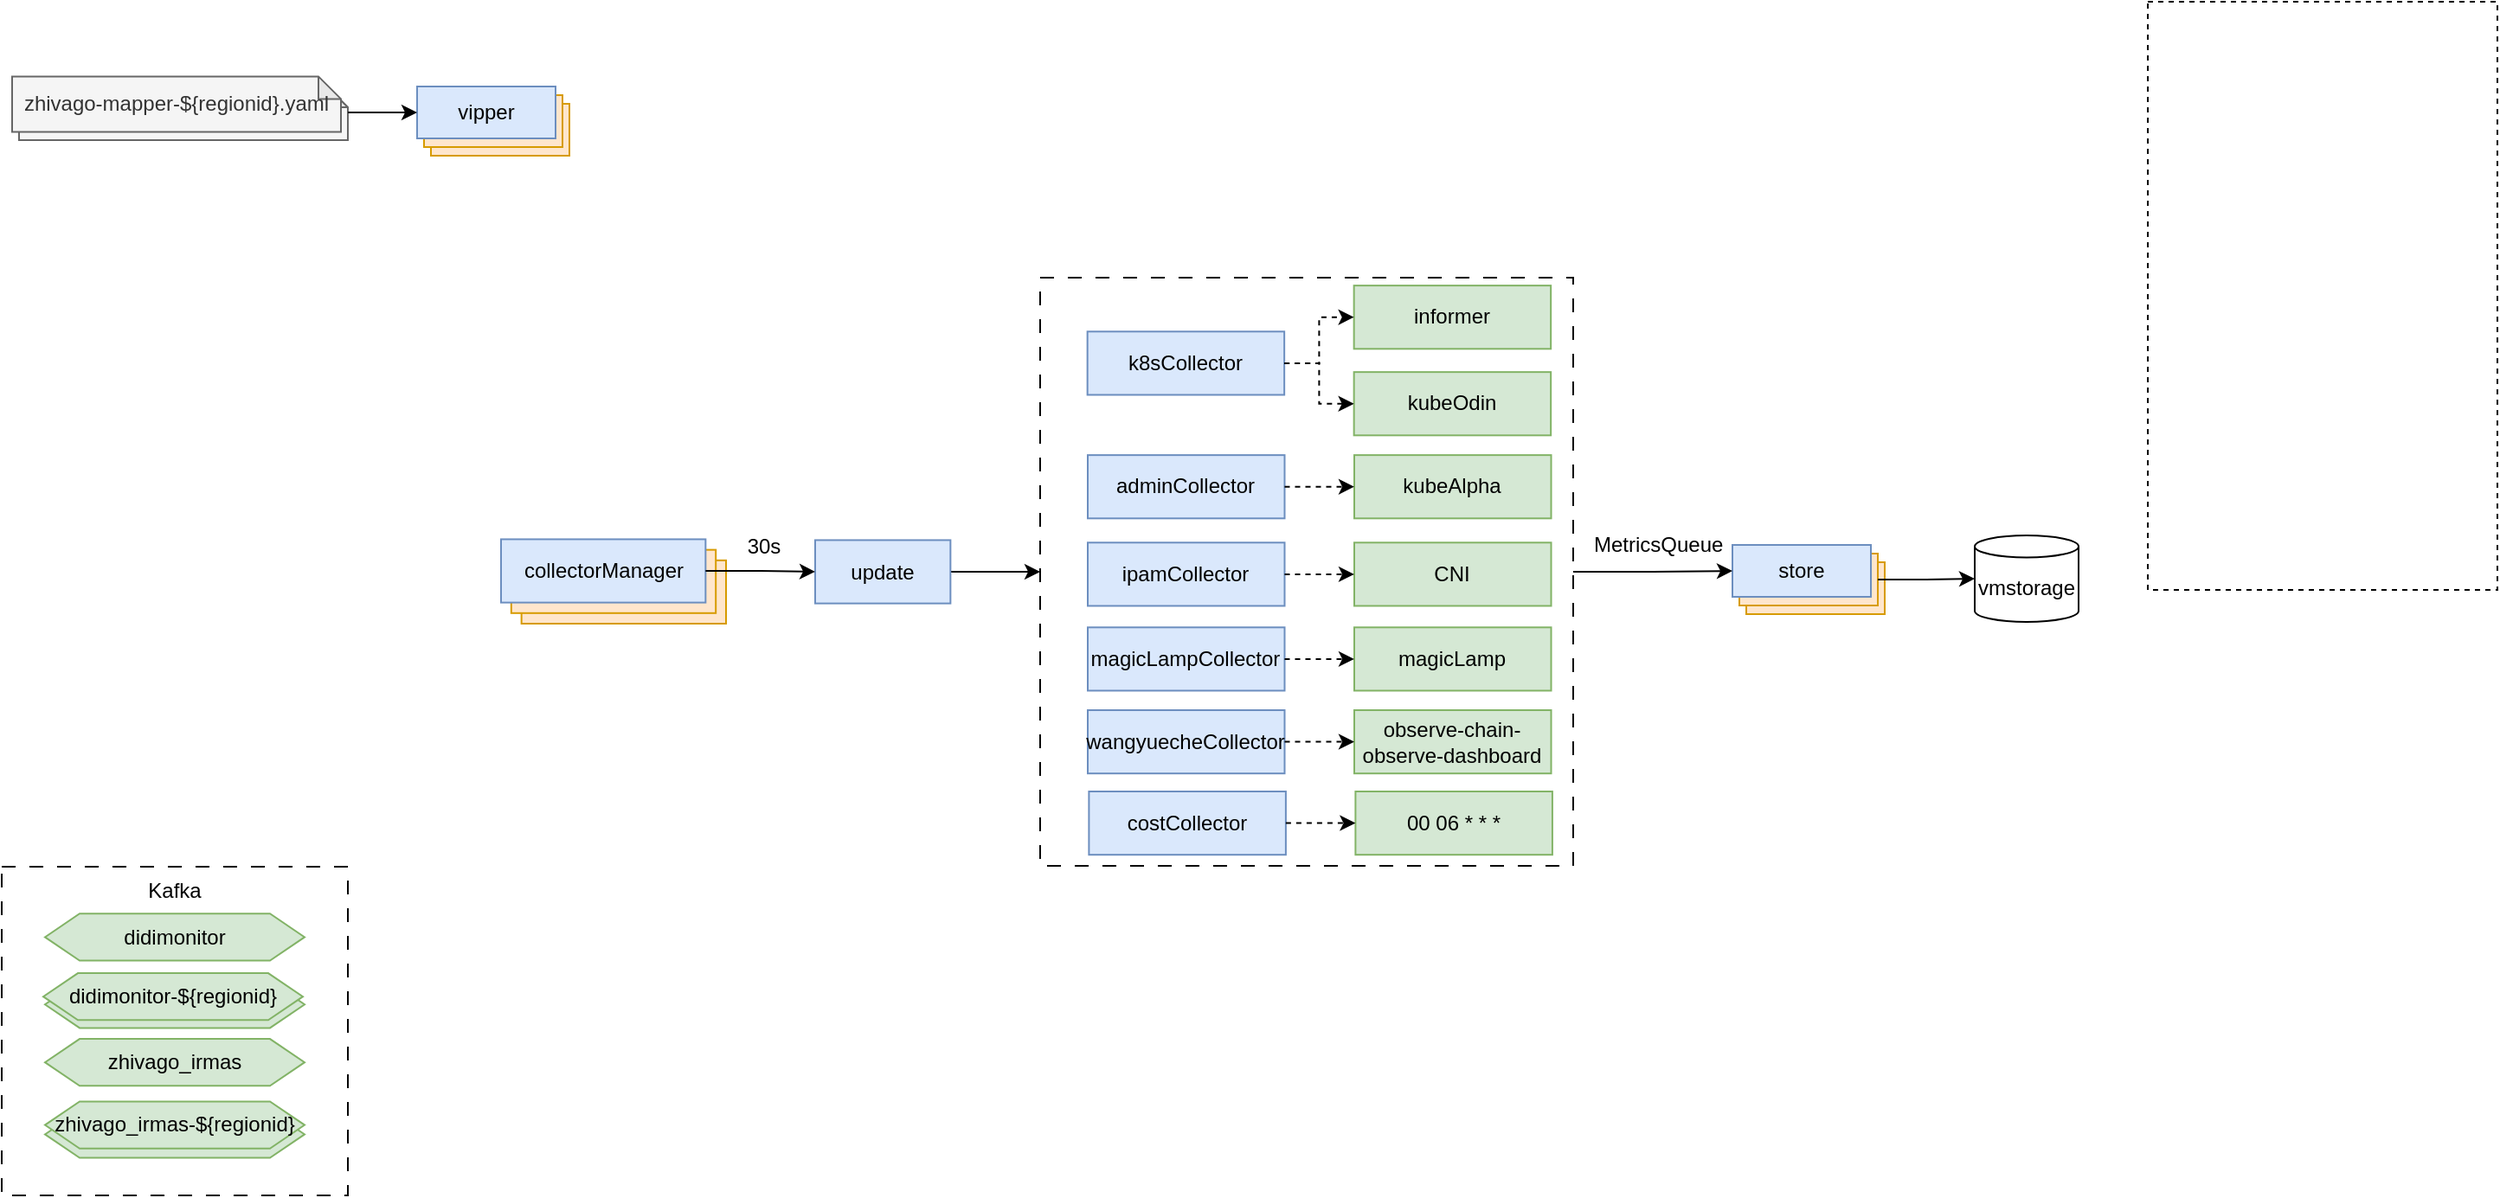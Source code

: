 <mxfile version="22.0.6" type="github">
  <diagram name="第 1 页" id="RtVHch0WJ_2LDpSuCrDi">
    <mxGraphModel dx="1067" dy="568" grid="1" gridSize="10" guides="1" tooltips="1" connect="1" arrows="1" fold="1" page="1" pageScale="1" pageWidth="827" pageHeight="1169" math="0" shadow="0">
      <root>
        <mxCell id="0" />
        <mxCell id="1" parent="0" />
        <mxCell id="N18l0JLpeIEEWhaoZLQ6-30" value="" style="rounded=0;whiteSpace=wrap;html=1;dashed=1;" parent="1" vertex="1">
          <mxGeometry x="1300" y="400" width="202" height="340" as="geometry" />
        </mxCell>
        <mxCell id="N18l0JLpeIEEWhaoZLQ6-5" value="vmstorage" style="shape=cylinder3;whiteSpace=wrap;html=1;boundedLbl=1;backgroundOutline=1;size=6.37;" parent="1" vertex="1">
          <mxGeometry x="1200" y="708.5" width="60" height="50" as="geometry" />
        </mxCell>
        <mxCell id="N18l0JLpeIEEWhaoZLQ6-27" value="" style="group" parent="1" vertex="1" connectable="0">
          <mxGeometry x="60" y="900" width="200" height="190" as="geometry" />
        </mxCell>
        <mxCell id="N18l0JLpeIEEWhaoZLQ6-9" value="" style="rounded=0;whiteSpace=wrap;html=1;dashed=1;dashPattern=8 8;" parent="N18l0JLpeIEEWhaoZLQ6-27" vertex="1">
          <mxGeometry width="200" height="190" as="geometry" />
        </mxCell>
        <mxCell id="N18l0JLpeIEEWhaoZLQ6-13" value="didimonitor" style="shape=hexagon;perimeter=hexagonPerimeter2;whiteSpace=wrap;html=1;fixedSize=1;fillColor=#d5e8d4;strokeColor=#82b366;" parent="N18l0JLpeIEEWhaoZLQ6-27" vertex="1">
          <mxGeometry x="25" y="27.143" width="150" height="27.143" as="geometry" />
        </mxCell>
        <mxCell id="N18l0JLpeIEEWhaoZLQ6-14" value="zhivago_irmas" style="shape=hexagon;perimeter=hexagonPerimeter2;whiteSpace=wrap;html=1;fixedSize=1;fillColor=#d5e8d4;strokeColor=#82b366;" parent="N18l0JLpeIEEWhaoZLQ6-27" vertex="1">
          <mxGeometry x="25" y="99.524" width="150" height="27.143" as="geometry" />
        </mxCell>
        <mxCell id="N18l0JLpeIEEWhaoZLQ6-24" value="" style="group" parent="N18l0JLpeIEEWhaoZLQ6-27" vertex="1" connectable="0">
          <mxGeometry x="25" y="63.333" width="150" height="36.19" as="geometry" />
        </mxCell>
        <mxCell id="N18l0JLpeIEEWhaoZLQ6-25" style="edgeStyle=orthogonalEdgeStyle;rounded=0;orthogonalLoop=1;jettySize=auto;html=1;exitX=1;exitY=0.75;exitDx=0;exitDy=0;entryX=1;entryY=0.25;entryDx=0;entryDy=0;" parent="N18l0JLpeIEEWhaoZLQ6-24" source="N18l0JLpeIEEWhaoZLQ6-21" target="N18l0JLpeIEEWhaoZLQ6-22" edge="1">
          <mxGeometry relative="1" as="geometry" />
        </mxCell>
        <mxCell id="N18l0JLpeIEEWhaoZLQ6-21" value="" style="shape=hexagon;perimeter=hexagonPerimeter2;whiteSpace=wrap;html=1;fixedSize=1;fillColor=#d5e8d4;strokeColor=#82b366;" parent="N18l0JLpeIEEWhaoZLQ6-24" vertex="1">
          <mxGeometry y="2.714" width="150" height="27.143" as="geometry" />
        </mxCell>
        <mxCell id="N18l0JLpeIEEWhaoZLQ6-22" value="didimonitor-${regionid}" style="shape=hexagon;perimeter=hexagonPerimeter2;whiteSpace=wrap;html=1;fixedSize=1;fillColor=#d5e8d4;strokeColor=#82b366;" parent="N18l0JLpeIEEWhaoZLQ6-24" vertex="1">
          <mxGeometry x="-1" y="-1.81" width="150" height="27.143" as="geometry" />
        </mxCell>
        <mxCell id="N18l0JLpeIEEWhaoZLQ6-26" value="Kafka" style="text;html=1;strokeColor=none;fillColor=none;align=center;verticalAlign=middle;whiteSpace=wrap;rounded=0;" parent="N18l0JLpeIEEWhaoZLQ6-27" vertex="1">
          <mxGeometry x="70" width="60" height="27.143" as="geometry" />
        </mxCell>
        <mxCell id="N18l0JLpeIEEWhaoZLQ6-18" value="" style="group" parent="N18l0JLpeIEEWhaoZLQ6-27" vertex="1" connectable="0">
          <mxGeometry x="25" y="135.714" width="150" height="36.19" as="geometry" />
        </mxCell>
        <mxCell id="N18l0JLpeIEEWhaoZLQ6-17" value="" style="shape=hexagon;perimeter=hexagonPerimeter2;whiteSpace=wrap;html=1;fixedSize=1;fillColor=#d5e8d4;strokeColor=#82b366;" parent="N18l0JLpeIEEWhaoZLQ6-18" vertex="1">
          <mxGeometry y="5.429" width="150" height="27.143" as="geometry" />
        </mxCell>
        <mxCell id="N18l0JLpeIEEWhaoZLQ6-16" value="zhivago_irmas-${regionid}" style="shape=hexagon;perimeter=hexagonPerimeter2;whiteSpace=wrap;html=1;fixedSize=1;fillColor=#d5e8d4;strokeColor=#82b366;" parent="N18l0JLpeIEEWhaoZLQ6-18" vertex="1">
          <mxGeometry width="150" height="27.143" as="geometry" />
        </mxCell>
        <mxCell id="N18l0JLpeIEEWhaoZLQ6-29" value="" style="group" parent="1" vertex="1" connectable="0">
          <mxGeometry x="60" y="440" width="200" height="40" as="geometry" />
        </mxCell>
        <mxCell id="N18l0JLpeIEEWhaoZLQ6-28" value="" style="shape=note;whiteSpace=wrap;html=1;backgroundOutline=1;darkOpacity=0.05;size=13;fillColor=#f5f5f5;fontColor=#333333;strokeColor=#666666;" parent="N18l0JLpeIEEWhaoZLQ6-29" vertex="1">
          <mxGeometry x="10" y="8" width="190" height="32" as="geometry" />
        </mxCell>
        <mxCell id="N18l0JLpeIEEWhaoZLQ6-1" value="zhivago-mapper-${regionid}.yaml" style="shape=note;whiteSpace=wrap;html=1;backgroundOutline=1;darkOpacity=0.05;size=13;fillColor=#f5f5f5;fontColor=#333333;strokeColor=#666666;" parent="N18l0JLpeIEEWhaoZLQ6-29" vertex="1">
          <mxGeometry x="6" y="3.2" width="190" height="32" as="geometry" />
        </mxCell>
        <mxCell id="N18l0JLpeIEEWhaoZLQ6-35" value="" style="group" parent="1" vertex="1" connectable="0">
          <mxGeometry x="300" y="448" width="88" height="41" as="geometry" />
        </mxCell>
        <mxCell id="N18l0JLpeIEEWhaoZLQ6-34" value="" style="rounded=0;whiteSpace=wrap;html=1;fillColor=#ffe6cc;strokeColor=#d79b00;" parent="N18l0JLpeIEEWhaoZLQ6-35" vertex="1">
          <mxGeometry x="8" y="11" width="80" height="30" as="geometry" />
        </mxCell>
        <mxCell id="N18l0JLpeIEEWhaoZLQ6-31" value="" style="rounded=0;whiteSpace=wrap;html=1;fillColor=#ffe6cc;strokeColor=#d79b00;" parent="N18l0JLpeIEEWhaoZLQ6-35" vertex="1">
          <mxGeometry x="4" y="6" width="80" height="30" as="geometry" />
        </mxCell>
        <mxCell id="N18l0JLpeIEEWhaoZLQ6-33" value="vipper" style="rounded=0;whiteSpace=wrap;html=1;fillColor=#dae8fc;strokeColor=#6c8ebf;" parent="N18l0JLpeIEEWhaoZLQ6-35" vertex="1">
          <mxGeometry y="1" width="80" height="30" as="geometry" />
        </mxCell>
        <mxCell id="N18l0JLpeIEEWhaoZLQ6-37" value="" style="edgeStyle=orthogonalEdgeStyle;rounded=0;orthogonalLoop=1;jettySize=auto;html=1;" parent="1" source="N18l0JLpeIEEWhaoZLQ6-28" target="N18l0JLpeIEEWhaoZLQ6-33" edge="1">
          <mxGeometry relative="1" as="geometry" />
        </mxCell>
        <mxCell id="N18l0JLpeIEEWhaoZLQ6-38" value="" style="group" parent="1" vertex="1" connectable="0">
          <mxGeometry x="1060" y="713" width="88" height="41" as="geometry" />
        </mxCell>
        <mxCell id="N18l0JLpeIEEWhaoZLQ6-39" value="" style="rounded=0;whiteSpace=wrap;html=1;fillColor=#ffe6cc;strokeColor=#d79b00;" parent="N18l0JLpeIEEWhaoZLQ6-38" vertex="1">
          <mxGeometry x="8" y="11" width="80" height="30" as="geometry" />
        </mxCell>
        <mxCell id="N18l0JLpeIEEWhaoZLQ6-40" value="" style="rounded=0;whiteSpace=wrap;html=1;fillColor=#ffe6cc;strokeColor=#d79b00;" parent="N18l0JLpeIEEWhaoZLQ6-38" vertex="1">
          <mxGeometry x="4" y="6" width="80" height="30" as="geometry" />
        </mxCell>
        <mxCell id="N18l0JLpeIEEWhaoZLQ6-41" value="store" style="rounded=0;whiteSpace=wrap;html=1;fillColor=#dae8fc;strokeColor=#6c8ebf;" parent="N18l0JLpeIEEWhaoZLQ6-38" vertex="1">
          <mxGeometry y="1" width="80" height="30" as="geometry" />
        </mxCell>
        <mxCell id="N18l0JLpeIEEWhaoZLQ6-47" value="" style="group" parent="1" vertex="1" connectable="0">
          <mxGeometry x="348.5" y="709.5" width="130" height="50" as="geometry" />
        </mxCell>
        <mxCell id="N18l0JLpeIEEWhaoZLQ6-48" value="" style="rounded=0;whiteSpace=wrap;html=1;fillColor=#ffe6cc;strokeColor=#d79b00;" parent="N18l0JLpeIEEWhaoZLQ6-47" vertex="1">
          <mxGeometry x="11.818" y="13.415" width="118.182" height="36.585" as="geometry" />
        </mxCell>
        <mxCell id="N18l0JLpeIEEWhaoZLQ6-49" value="" style="rounded=0;whiteSpace=wrap;html=1;fillColor=#ffe6cc;strokeColor=#d79b00;" parent="N18l0JLpeIEEWhaoZLQ6-47" vertex="1">
          <mxGeometry x="5.909" y="7.317" width="118.182" height="36.585" as="geometry" />
        </mxCell>
        <mxCell id="N18l0JLpeIEEWhaoZLQ6-50" value="collectorManager" style="rounded=0;whiteSpace=wrap;html=1;fillColor=#dae8fc;strokeColor=#6c8ebf;" parent="N18l0JLpeIEEWhaoZLQ6-47" vertex="1">
          <mxGeometry y="1.22" width="118.182" height="36.585" as="geometry" />
        </mxCell>
        <mxCell id="Q-EmsXyDte5ziLkgpbg_-15" value="" style="edgeStyle=orthogonalEdgeStyle;rounded=0;orthogonalLoop=1;jettySize=auto;html=1;entryX=0;entryY=0.5;entryDx=0;entryDy=0;" edge="1" parent="1" source="N18l0JLpeIEEWhaoZLQ6-51" target="N18l0JLpeIEEWhaoZLQ6-94">
          <mxGeometry relative="1" as="geometry">
            <mxPoint x="688.182" y="729.512" as="targetPoint" />
          </mxGeometry>
        </mxCell>
        <mxCell id="N18l0JLpeIEEWhaoZLQ6-51" value="update" style="rounded=0;whiteSpace=wrap;html=1;fillColor=#dae8fc;strokeColor=#6c8ebf;" parent="1" vertex="1">
          <mxGeometry x="530" y="711.22" width="78.18" height="36.59" as="geometry" />
        </mxCell>
        <mxCell id="N18l0JLpeIEEWhaoZLQ6-52" value="" style="edgeStyle=orthogonalEdgeStyle;rounded=0;orthogonalLoop=1;jettySize=auto;html=1;" parent="1" source="N18l0JLpeIEEWhaoZLQ6-50" target="N18l0JLpeIEEWhaoZLQ6-51" edge="1">
          <mxGeometry relative="1" as="geometry" />
        </mxCell>
        <mxCell id="N18l0JLpeIEEWhaoZLQ6-53" value="30s" style="text;html=1;align=center;verticalAlign=middle;resizable=0;points=[];autosize=1;strokeColor=none;fillColor=none;" parent="1" vertex="1">
          <mxGeometry x="480" y="700" width="40" height="30" as="geometry" />
        </mxCell>
        <mxCell id="Q-EmsXyDte5ziLkgpbg_-8" value="" style="group" vertex="1" connectable="0" parent="1">
          <mxGeometry x="670" y="559.51" width="308" height="340" as="geometry" />
        </mxCell>
        <mxCell id="N18l0JLpeIEEWhaoZLQ6-94" value="" style="rounded=0;whiteSpace=wrap;html=1;dashed=1;dashPattern=8 8;" parent="Q-EmsXyDte5ziLkgpbg_-8" vertex="1">
          <mxGeometry x="-10" width="308" height="340" as="geometry" />
        </mxCell>
        <mxCell id="N18l0JLpeIEEWhaoZLQ6-60" value="adminCollector" style="rounded=0;whiteSpace=wrap;html=1;fillColor=#dae8fc;strokeColor=#6c8ebf;" parent="Q-EmsXyDte5ziLkgpbg_-8" vertex="1">
          <mxGeometry x="17.498" y="102.56" width="113.75" height="36.585" as="geometry" />
        </mxCell>
        <mxCell id="N18l0JLpeIEEWhaoZLQ6-76" value="ipamCollector" style="rounded=0;whiteSpace=wrap;html=1;fillColor=#dae8fc;strokeColor=#6c8ebf;" parent="Q-EmsXyDte5ziLkgpbg_-8" vertex="1">
          <mxGeometry x="17.498" y="153.14" width="113.75" height="36.585" as="geometry" />
        </mxCell>
        <mxCell id="N18l0JLpeIEEWhaoZLQ6-77" value="magicLampCollector" style="rounded=0;whiteSpace=wrap;html=1;fillColor=#dae8fc;strokeColor=#6c8ebf;" parent="Q-EmsXyDte5ziLkgpbg_-8" vertex="1">
          <mxGeometry x="17.498" y="202.14" width="113.75" height="36.585" as="geometry" />
        </mxCell>
        <mxCell id="N18l0JLpeIEEWhaoZLQ6-78" value="magicLamp" style="rounded=0;whiteSpace=wrap;html=1;fillColor=#d5e8d4;strokeColor=#82b366;" parent="Q-EmsXyDte5ziLkgpbg_-8" vertex="1">
          <mxGeometry x="171.498" y="202.14" width="113.75" height="36.585" as="geometry" />
        </mxCell>
        <mxCell id="N18l0JLpeIEEWhaoZLQ6-81" value="" style="edgeStyle=orthogonalEdgeStyle;rounded=0;orthogonalLoop=1;jettySize=auto;html=1;dashed=1;" parent="Q-EmsXyDte5ziLkgpbg_-8" source="N18l0JLpeIEEWhaoZLQ6-77" target="N18l0JLpeIEEWhaoZLQ6-78" edge="1">
          <mxGeometry relative="1" as="geometry" />
        </mxCell>
        <mxCell id="N18l0JLpeIEEWhaoZLQ6-79" value="CNI" style="rounded=0;whiteSpace=wrap;html=1;fillColor=#d5e8d4;strokeColor=#82b366;" parent="Q-EmsXyDte5ziLkgpbg_-8" vertex="1">
          <mxGeometry x="171.498" y="153.14" width="113.75" height="36.585" as="geometry" />
        </mxCell>
        <mxCell id="N18l0JLpeIEEWhaoZLQ6-80" value="" style="edgeStyle=orthogonalEdgeStyle;rounded=0;orthogonalLoop=1;jettySize=auto;html=1;dashed=1;" parent="Q-EmsXyDte5ziLkgpbg_-8" source="N18l0JLpeIEEWhaoZLQ6-76" target="N18l0JLpeIEEWhaoZLQ6-79" edge="1">
          <mxGeometry relative="1" as="geometry" />
        </mxCell>
        <mxCell id="N18l0JLpeIEEWhaoZLQ6-54" value="k8sCollector" style="rounded=0;whiteSpace=wrap;html=1;fillColor=#dae8fc;strokeColor=#6c8ebf;" parent="Q-EmsXyDte5ziLkgpbg_-8" vertex="1">
          <mxGeometry x="17.325" y="31.15" width="113.75" height="36.585" as="geometry" />
        </mxCell>
        <mxCell id="N18l0JLpeIEEWhaoZLQ6-61" value="informer" style="rounded=0;whiteSpace=wrap;html=1;fillColor=#d5e8d4;strokeColor=#82b366;" parent="Q-EmsXyDte5ziLkgpbg_-8" vertex="1">
          <mxGeometry x="171.325" y="4.56" width="113.75" height="36.585" as="geometry" />
        </mxCell>
        <mxCell id="N18l0JLpeIEEWhaoZLQ6-62" value="kubeOdin" style="rounded=0;whiteSpace=wrap;html=1;fillColor=#d5e8d4;strokeColor=#82b366;" parent="Q-EmsXyDte5ziLkgpbg_-8" vertex="1">
          <mxGeometry x="171.325" y="54.56" width="113.75" height="36.585" as="geometry" />
        </mxCell>
        <mxCell id="N18l0JLpeIEEWhaoZLQ6-63" value="" style="edgeStyle=orthogonalEdgeStyle;rounded=0;orthogonalLoop=1;jettySize=auto;html=1;dashed=1;" parent="Q-EmsXyDte5ziLkgpbg_-8" source="N18l0JLpeIEEWhaoZLQ6-54" target="N18l0JLpeIEEWhaoZLQ6-62" edge="1">
          <mxGeometry relative="1" as="geometry" />
        </mxCell>
        <mxCell id="N18l0JLpeIEEWhaoZLQ6-66" value="" style="edgeStyle=orthogonalEdgeStyle;rounded=0;orthogonalLoop=1;jettySize=auto;html=1;exitX=1;exitY=0.5;exitDx=0;exitDy=0;entryX=0;entryY=0.5;entryDx=0;entryDy=0;dashed=1;" parent="Q-EmsXyDte5ziLkgpbg_-8" source="N18l0JLpeIEEWhaoZLQ6-54" target="N18l0JLpeIEEWhaoZLQ6-61" edge="1">
          <mxGeometry relative="1" as="geometry">
            <mxPoint x="140.525" y="59.15" as="sourcePoint" />
            <mxPoint x="343.613" y="121.15" as="targetPoint" />
          </mxGeometry>
        </mxCell>
        <mxCell id="N18l0JLpeIEEWhaoZLQ6-74" value="kubeAlpha" style="rounded=0;whiteSpace=wrap;html=1;fillColor=#d5e8d4;strokeColor=#82b366;" parent="Q-EmsXyDte5ziLkgpbg_-8" vertex="1">
          <mxGeometry x="171.498" y="102.56" width="113.75" height="36.585" as="geometry" />
        </mxCell>
        <mxCell id="N18l0JLpeIEEWhaoZLQ6-102" value="" style="edgeStyle=orthogonalEdgeStyle;rounded=0;orthogonalLoop=1;jettySize=auto;html=1;dashed=1;" parent="Q-EmsXyDte5ziLkgpbg_-8" source="N18l0JLpeIEEWhaoZLQ6-60" target="N18l0JLpeIEEWhaoZLQ6-74" edge="1">
          <mxGeometry relative="1" as="geometry" />
        </mxCell>
        <mxCell id="Q-EmsXyDte5ziLkgpbg_-1" value="wangyuecheCollector" style="rounded=0;whiteSpace=wrap;html=1;fillColor=#dae8fc;strokeColor=#6c8ebf;" vertex="1" parent="Q-EmsXyDte5ziLkgpbg_-8">
          <mxGeometry x="17.498" y="250.0" width="113.75" height="36.585" as="geometry" />
        </mxCell>
        <mxCell id="Q-EmsXyDte5ziLkgpbg_-2" value="observe-chain-observe-dashboard" style="rounded=0;whiteSpace=wrap;html=1;fillColor=#d5e8d4;strokeColor=#82b366;" vertex="1" parent="Q-EmsXyDte5ziLkgpbg_-8">
          <mxGeometry x="171.498" y="250.0" width="113.75" height="36.585" as="geometry" />
        </mxCell>
        <mxCell id="Q-EmsXyDte5ziLkgpbg_-3" value="" style="edgeStyle=orthogonalEdgeStyle;rounded=0;orthogonalLoop=1;jettySize=auto;html=1;dashed=1;" edge="1" parent="Q-EmsXyDte5ziLkgpbg_-8" source="Q-EmsXyDte5ziLkgpbg_-1" target="Q-EmsXyDte5ziLkgpbg_-2">
          <mxGeometry relative="1" as="geometry" />
        </mxCell>
        <mxCell id="Q-EmsXyDte5ziLkgpbg_-5" value="costCollector" style="rounded=0;whiteSpace=wrap;html=1;fillColor=#dae8fc;strokeColor=#6c8ebf;" vertex="1" parent="Q-EmsXyDte5ziLkgpbg_-8">
          <mxGeometry x="18.201" y="297.0" width="113.75" height="36.585" as="geometry" />
        </mxCell>
        <mxCell id="Q-EmsXyDte5ziLkgpbg_-6" value="00 06 * * *" style="rounded=0;whiteSpace=wrap;html=1;fillColor=#d5e8d4;strokeColor=#82b366;" vertex="1" parent="Q-EmsXyDte5ziLkgpbg_-8">
          <mxGeometry x="172.201" y="297.0" width="113.75" height="36.585" as="geometry" />
        </mxCell>
        <mxCell id="Q-EmsXyDte5ziLkgpbg_-7" value="" style="edgeStyle=orthogonalEdgeStyle;rounded=0;orthogonalLoop=1;jettySize=auto;html=1;dashed=1;" edge="1" parent="Q-EmsXyDte5ziLkgpbg_-8" source="Q-EmsXyDte5ziLkgpbg_-5" target="Q-EmsXyDte5ziLkgpbg_-6">
          <mxGeometry relative="1" as="geometry" />
        </mxCell>
        <mxCell id="Q-EmsXyDte5ziLkgpbg_-18" value="" style="edgeStyle=orthogonalEdgeStyle;rounded=0;orthogonalLoop=1;jettySize=auto;html=1;" edge="1" parent="1" source="N18l0JLpeIEEWhaoZLQ6-94" target="N18l0JLpeIEEWhaoZLQ6-41">
          <mxGeometry relative="1" as="geometry" />
        </mxCell>
        <mxCell id="Q-EmsXyDte5ziLkgpbg_-19" value="MetricsQueue" style="text;whiteSpace=wrap;" vertex="1" parent="1">
          <mxGeometry x="978" y="700" width="110" height="40" as="geometry" />
        </mxCell>
        <mxCell id="Q-EmsXyDte5ziLkgpbg_-42" value="" style="edgeStyle=orthogonalEdgeStyle;rounded=0;orthogonalLoop=1;jettySize=auto;html=1;" edge="1" parent="1" source="N18l0JLpeIEEWhaoZLQ6-40" target="N18l0JLpeIEEWhaoZLQ6-5">
          <mxGeometry relative="1" as="geometry" />
        </mxCell>
      </root>
    </mxGraphModel>
  </diagram>
</mxfile>
